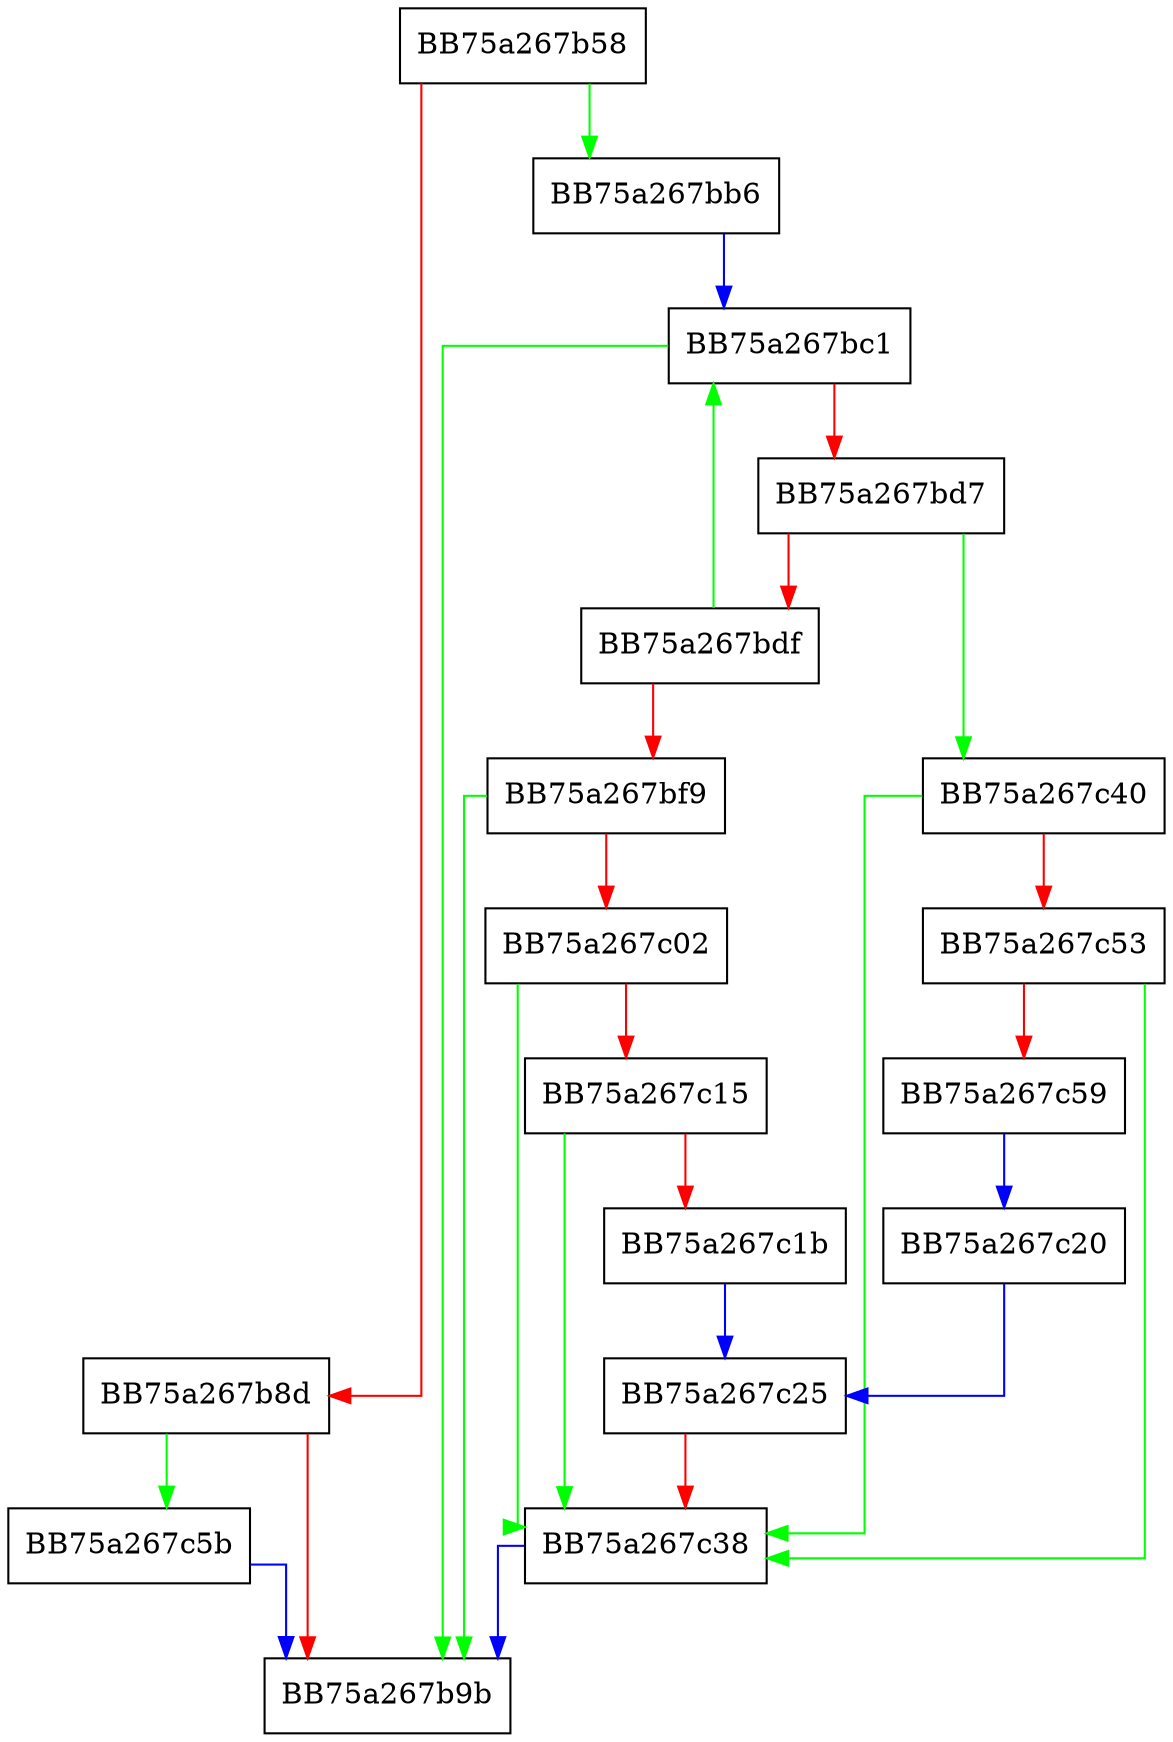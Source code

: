 digraph DecodeLength {
  node [shape="box"];
  graph [splines=ortho];
  BB75a267b58 -> BB75a267bb6 [color="green"];
  BB75a267b58 -> BB75a267b8d [color="red"];
  BB75a267b8d -> BB75a267c5b [color="green"];
  BB75a267b8d -> BB75a267b9b [color="red"];
  BB75a267bb6 -> BB75a267bc1 [color="blue"];
  BB75a267bc1 -> BB75a267b9b [color="green"];
  BB75a267bc1 -> BB75a267bd7 [color="red"];
  BB75a267bd7 -> BB75a267c40 [color="green"];
  BB75a267bd7 -> BB75a267bdf [color="red"];
  BB75a267bdf -> BB75a267bc1 [color="green"];
  BB75a267bdf -> BB75a267bf9 [color="red"];
  BB75a267bf9 -> BB75a267b9b [color="green"];
  BB75a267bf9 -> BB75a267c02 [color="red"];
  BB75a267c02 -> BB75a267c38 [color="green"];
  BB75a267c02 -> BB75a267c15 [color="red"];
  BB75a267c15 -> BB75a267c38 [color="green"];
  BB75a267c15 -> BB75a267c1b [color="red"];
  BB75a267c1b -> BB75a267c25 [color="blue"];
  BB75a267c20 -> BB75a267c25 [color="blue"];
  BB75a267c25 -> BB75a267c38 [color="red"];
  BB75a267c38 -> BB75a267b9b [color="blue"];
  BB75a267c40 -> BB75a267c38 [color="green"];
  BB75a267c40 -> BB75a267c53 [color="red"];
  BB75a267c53 -> BB75a267c38 [color="green"];
  BB75a267c53 -> BB75a267c59 [color="red"];
  BB75a267c59 -> BB75a267c20 [color="blue"];
  BB75a267c5b -> BB75a267b9b [color="blue"];
}